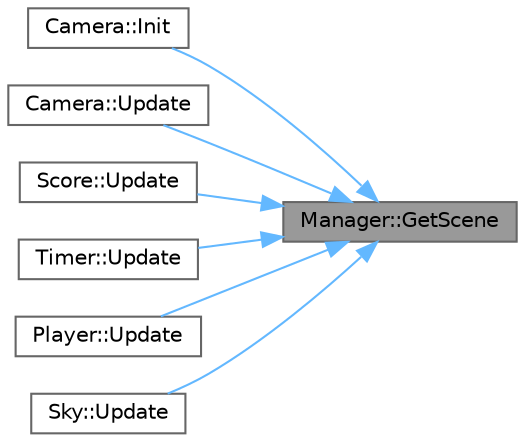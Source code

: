digraph "Manager::GetScene"
{
 // LATEX_PDF_SIZE
  bgcolor="transparent";
  edge [fontname=Helvetica,fontsize=10,labelfontname=Helvetica,labelfontsize=10];
  node [fontname=Helvetica,fontsize=10,shape=box,height=0.2,width=0.4];
  rankdir="RL";
  Node1 [id="Node000001",label="Manager::GetScene",height=0.2,width=0.4,color="gray40", fillcolor="grey60", style="filled", fontcolor="black",tooltip="現在のシーンを取得します。"];
  Node1 -> Node2 [id="edge1_Node000001_Node000002",dir="back",color="steelblue1",style="solid",tooltip=" "];
  Node2 [id="Node000002",label="Camera::Init",height=0.2,width=0.4,color="grey40", fillcolor="white", style="filled",URL="$class_camera.html#a1543c3415858fa4773f8a69ef903366c",tooltip="Cameraクラスの初期化を行います。"];
  Node1 -> Node3 [id="edge2_Node000001_Node000003",dir="back",color="steelblue1",style="solid",tooltip=" "];
  Node3 [id="Node000003",label="Camera::Update",height=0.2,width=0.4,color="grey40", fillcolor="white", style="filled",URL="$class_camera.html#a4a596a3ea1fdc7d244ba4268031a360b",tooltip="Cameraクラスの更新処理を行います。"];
  Node1 -> Node4 [id="edge3_Node000001_Node000004",dir="back",color="steelblue1",style="solid",tooltip=" "];
  Node4 [id="Node000004",label="Score::Update",height=0.2,width=0.4,color="grey40", fillcolor="white", style="filled",URL="$class_score.html#a99c354a9f20e44df888b73c6120caab8",tooltip="オブジェクトの更新処理を行います。"];
  Node1 -> Node5 [id="edge4_Node000001_Node000005",dir="back",color="steelblue1",style="solid",tooltip=" "];
  Node5 [id="Node000005",label="Timer::Update",height=0.2,width=0.4,color="grey40", fillcolor="white", style="filled",URL="$class_timer.html#a77a6595649759e7236d1b43c2c10e16b",tooltip="オブジェクトの更新処理を行います。"];
  Node1 -> Node6 [id="edge5_Node000001_Node000006",dir="back",color="steelblue1",style="solid",tooltip=" "];
  Node6 [id="Node000006",label="Player::Update",height=0.2,width=0.4,color="grey40", fillcolor="white", style="filled",URL="$class_player.html#a5e17be3418fa0ac0192c05efaf3dc8bd",tooltip="プレイヤーオブジェクトの更新処理を行います。"];
  Node1 -> Node7 [id="edge6_Node000001_Node000007",dir="back",color="steelblue1",style="solid",tooltip=" "];
  Node7 [id="Node000007",label="Sky::Update",height=0.2,width=0.4,color="grey40", fillcolor="white", style="filled",URL="$class_sky.html#a7a3bf849e18ca78de47e24c8e7587edb",tooltip="オブジェクトの更新処理を行います。"];
}
